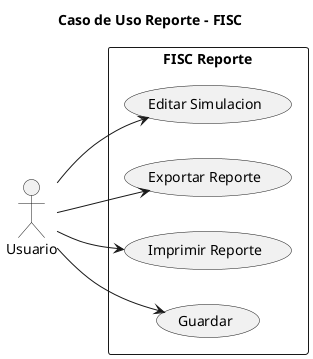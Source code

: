 @startuml

title Caso de Uso Reporte - FISC

left to right direction

actor Usuario as user

rectangle "FISC Reporte" {
    usecase "Editar Simulacion" as editarSimulacion
    usecase "Exportar Reporte" as exportarReporte
    usecase "Imprimir Reporte" as imprimirReporte
    usecase "Guardar" as guardar
}

user --> editarSimulacion : ""
user --> exportarReporte : ""
user --> imprimirReporte : ""
user --> guardar : ""

@enduml
